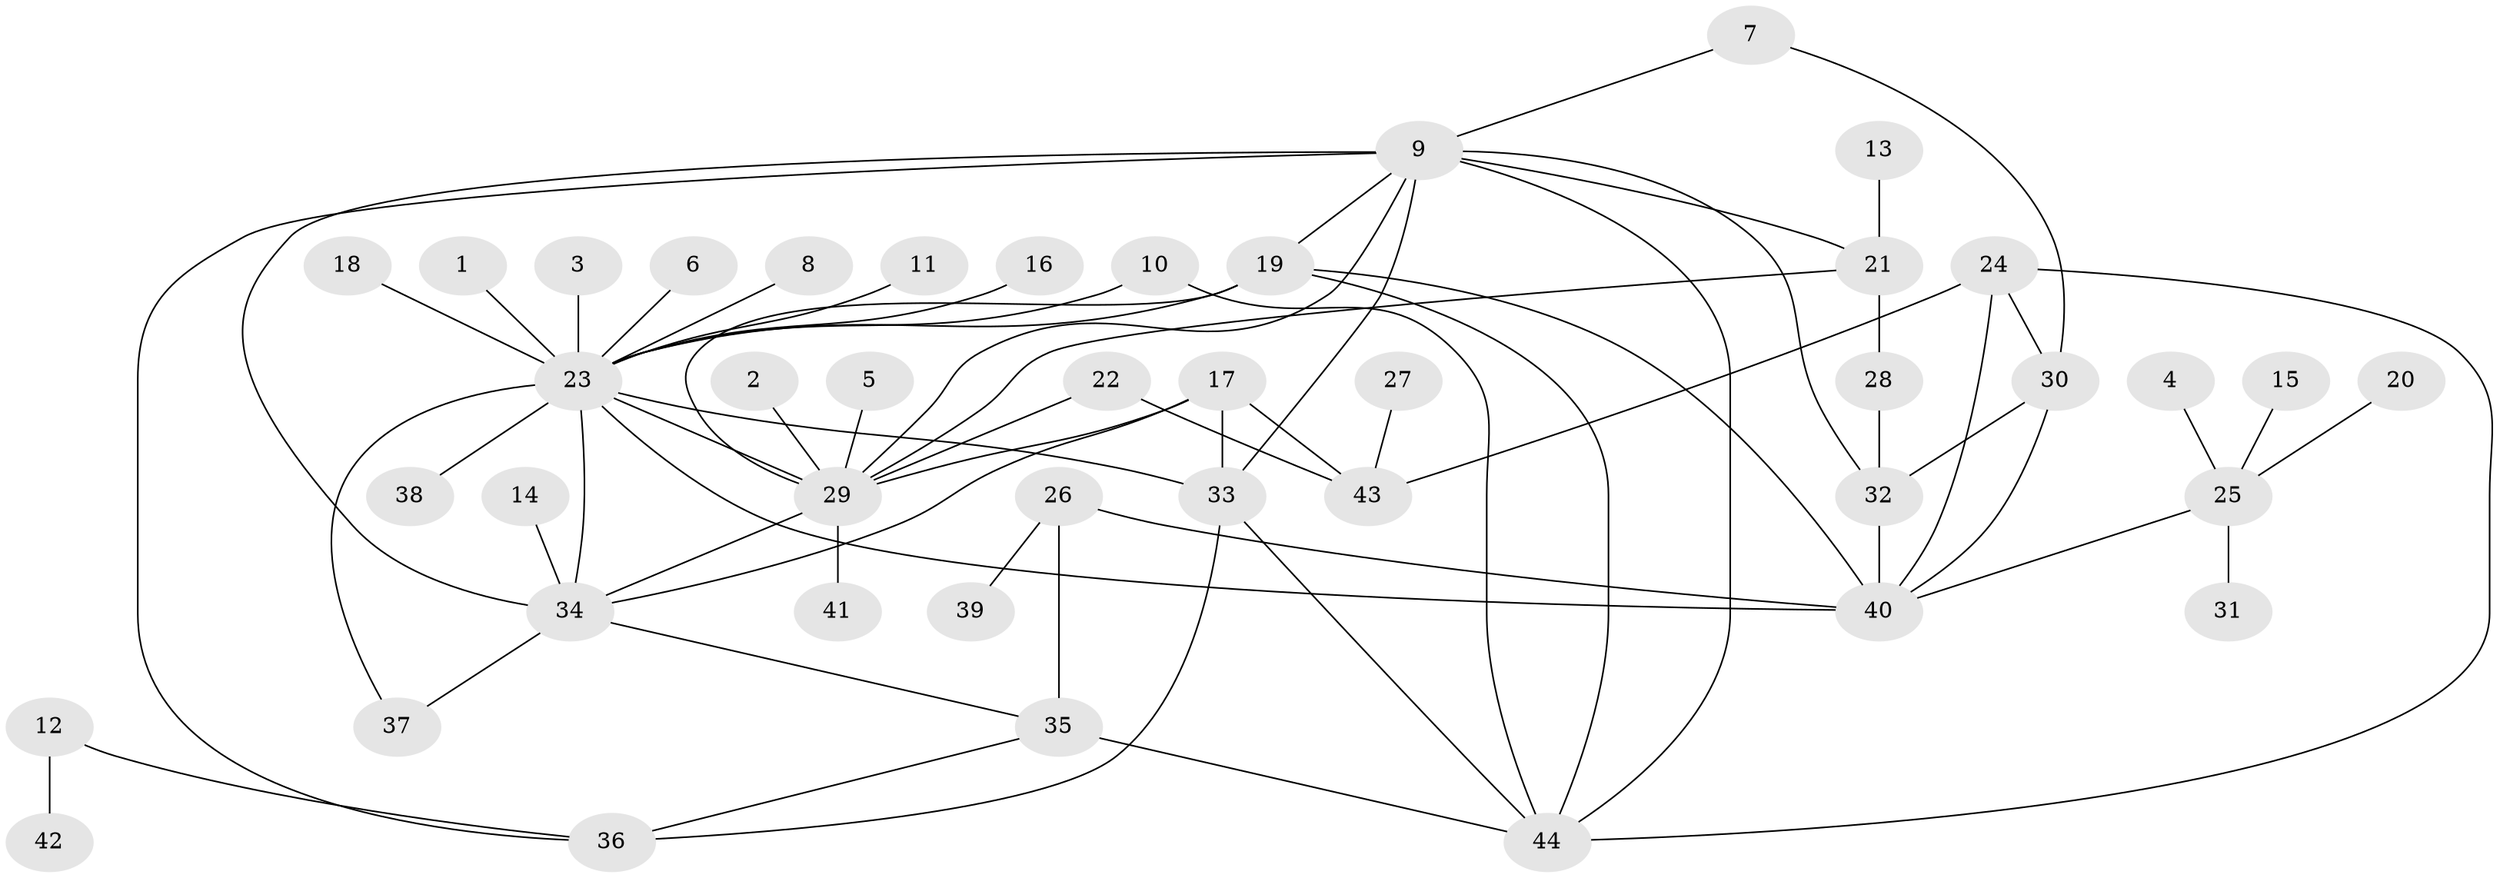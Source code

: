 // original degree distribution, {13: 0.007042253521126761, 12: 0.007042253521126761, 3: 0.14788732394366197, 16: 0.007042253521126761, 7: 0.014084507042253521, 20: 0.007042253521126761, 4: 0.04929577464788732, 1: 0.5211267605633803, 6: 0.014084507042253521, 2: 0.15492957746478872, 8: 0.007042253521126761, 5: 0.056338028169014086, 10: 0.007042253521126761}
// Generated by graph-tools (version 1.1) at 2025/36/03/04/25 23:36:42]
// undirected, 44 vertices, 68 edges
graph export_dot {
  node [color=gray90,style=filled];
  1;
  2;
  3;
  4;
  5;
  6;
  7;
  8;
  9;
  10;
  11;
  12;
  13;
  14;
  15;
  16;
  17;
  18;
  19;
  20;
  21;
  22;
  23;
  24;
  25;
  26;
  27;
  28;
  29;
  30;
  31;
  32;
  33;
  34;
  35;
  36;
  37;
  38;
  39;
  40;
  41;
  42;
  43;
  44;
  1 -- 23 [weight=1.0];
  2 -- 29 [weight=1.0];
  3 -- 23 [weight=1.0];
  4 -- 25 [weight=1.0];
  5 -- 29 [weight=1.0];
  6 -- 23 [weight=1.0];
  7 -- 9 [weight=1.0];
  7 -- 30 [weight=1.0];
  8 -- 23 [weight=1.0];
  9 -- 19 [weight=1.0];
  9 -- 21 [weight=2.0];
  9 -- 29 [weight=1.0];
  9 -- 32 [weight=1.0];
  9 -- 33 [weight=1.0];
  9 -- 34 [weight=2.0];
  9 -- 36 [weight=1.0];
  9 -- 44 [weight=1.0];
  10 -- 23 [weight=1.0];
  10 -- 44 [weight=1.0];
  11 -- 23 [weight=1.0];
  12 -- 36 [weight=1.0];
  12 -- 42 [weight=1.0];
  13 -- 21 [weight=1.0];
  14 -- 34 [weight=1.0];
  15 -- 25 [weight=1.0];
  16 -- 23 [weight=1.0];
  17 -- 29 [weight=1.0];
  17 -- 33 [weight=2.0];
  17 -- 34 [weight=1.0];
  17 -- 43 [weight=1.0];
  18 -- 23 [weight=1.0];
  19 -- 23 [weight=1.0];
  19 -- 29 [weight=2.0];
  19 -- 40 [weight=1.0];
  19 -- 44 [weight=1.0];
  20 -- 25 [weight=1.0];
  21 -- 28 [weight=1.0];
  21 -- 29 [weight=1.0];
  22 -- 29 [weight=1.0];
  22 -- 43 [weight=1.0];
  23 -- 29 [weight=1.0];
  23 -- 33 [weight=2.0];
  23 -- 34 [weight=1.0];
  23 -- 37 [weight=1.0];
  23 -- 38 [weight=1.0];
  23 -- 40 [weight=1.0];
  24 -- 30 [weight=1.0];
  24 -- 40 [weight=1.0];
  24 -- 43 [weight=1.0];
  24 -- 44 [weight=1.0];
  25 -- 31 [weight=1.0];
  25 -- 40 [weight=1.0];
  26 -- 35 [weight=2.0];
  26 -- 39 [weight=1.0];
  26 -- 40 [weight=1.0];
  27 -- 43 [weight=1.0];
  28 -- 32 [weight=1.0];
  29 -- 34 [weight=1.0];
  29 -- 41 [weight=1.0];
  30 -- 32 [weight=1.0];
  30 -- 40 [weight=1.0];
  32 -- 40 [weight=1.0];
  33 -- 36 [weight=1.0];
  33 -- 44 [weight=1.0];
  34 -- 35 [weight=1.0];
  34 -- 37 [weight=1.0];
  35 -- 36 [weight=1.0];
  35 -- 44 [weight=1.0];
}
